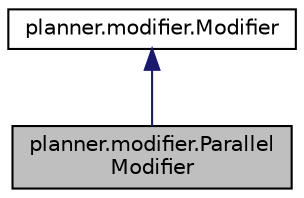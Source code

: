 digraph "planner.modifier.ParallelModifier"
{
  edge [fontname="Helvetica",fontsize="10",labelfontname="Helvetica",labelfontsize="10"];
  node [fontname="Helvetica",fontsize="10",shape=record];
  Node1 [label="planner.modifier.Parallel\lModifier",height=0.2,width=0.4,color="black", fillcolor="grey75", style="filled", fontcolor="black"];
  Node2 -> Node1 [dir="back",color="midnightblue",fontsize="10",style="solid",fontname="Helvetica"];
  Node2 [label="planner.modifier.Modifier",height=0.2,width=0.4,color="black", fillcolor="white", style="filled",URL="$classplanner_1_1modifier_1_1Modifier.html"];
}
